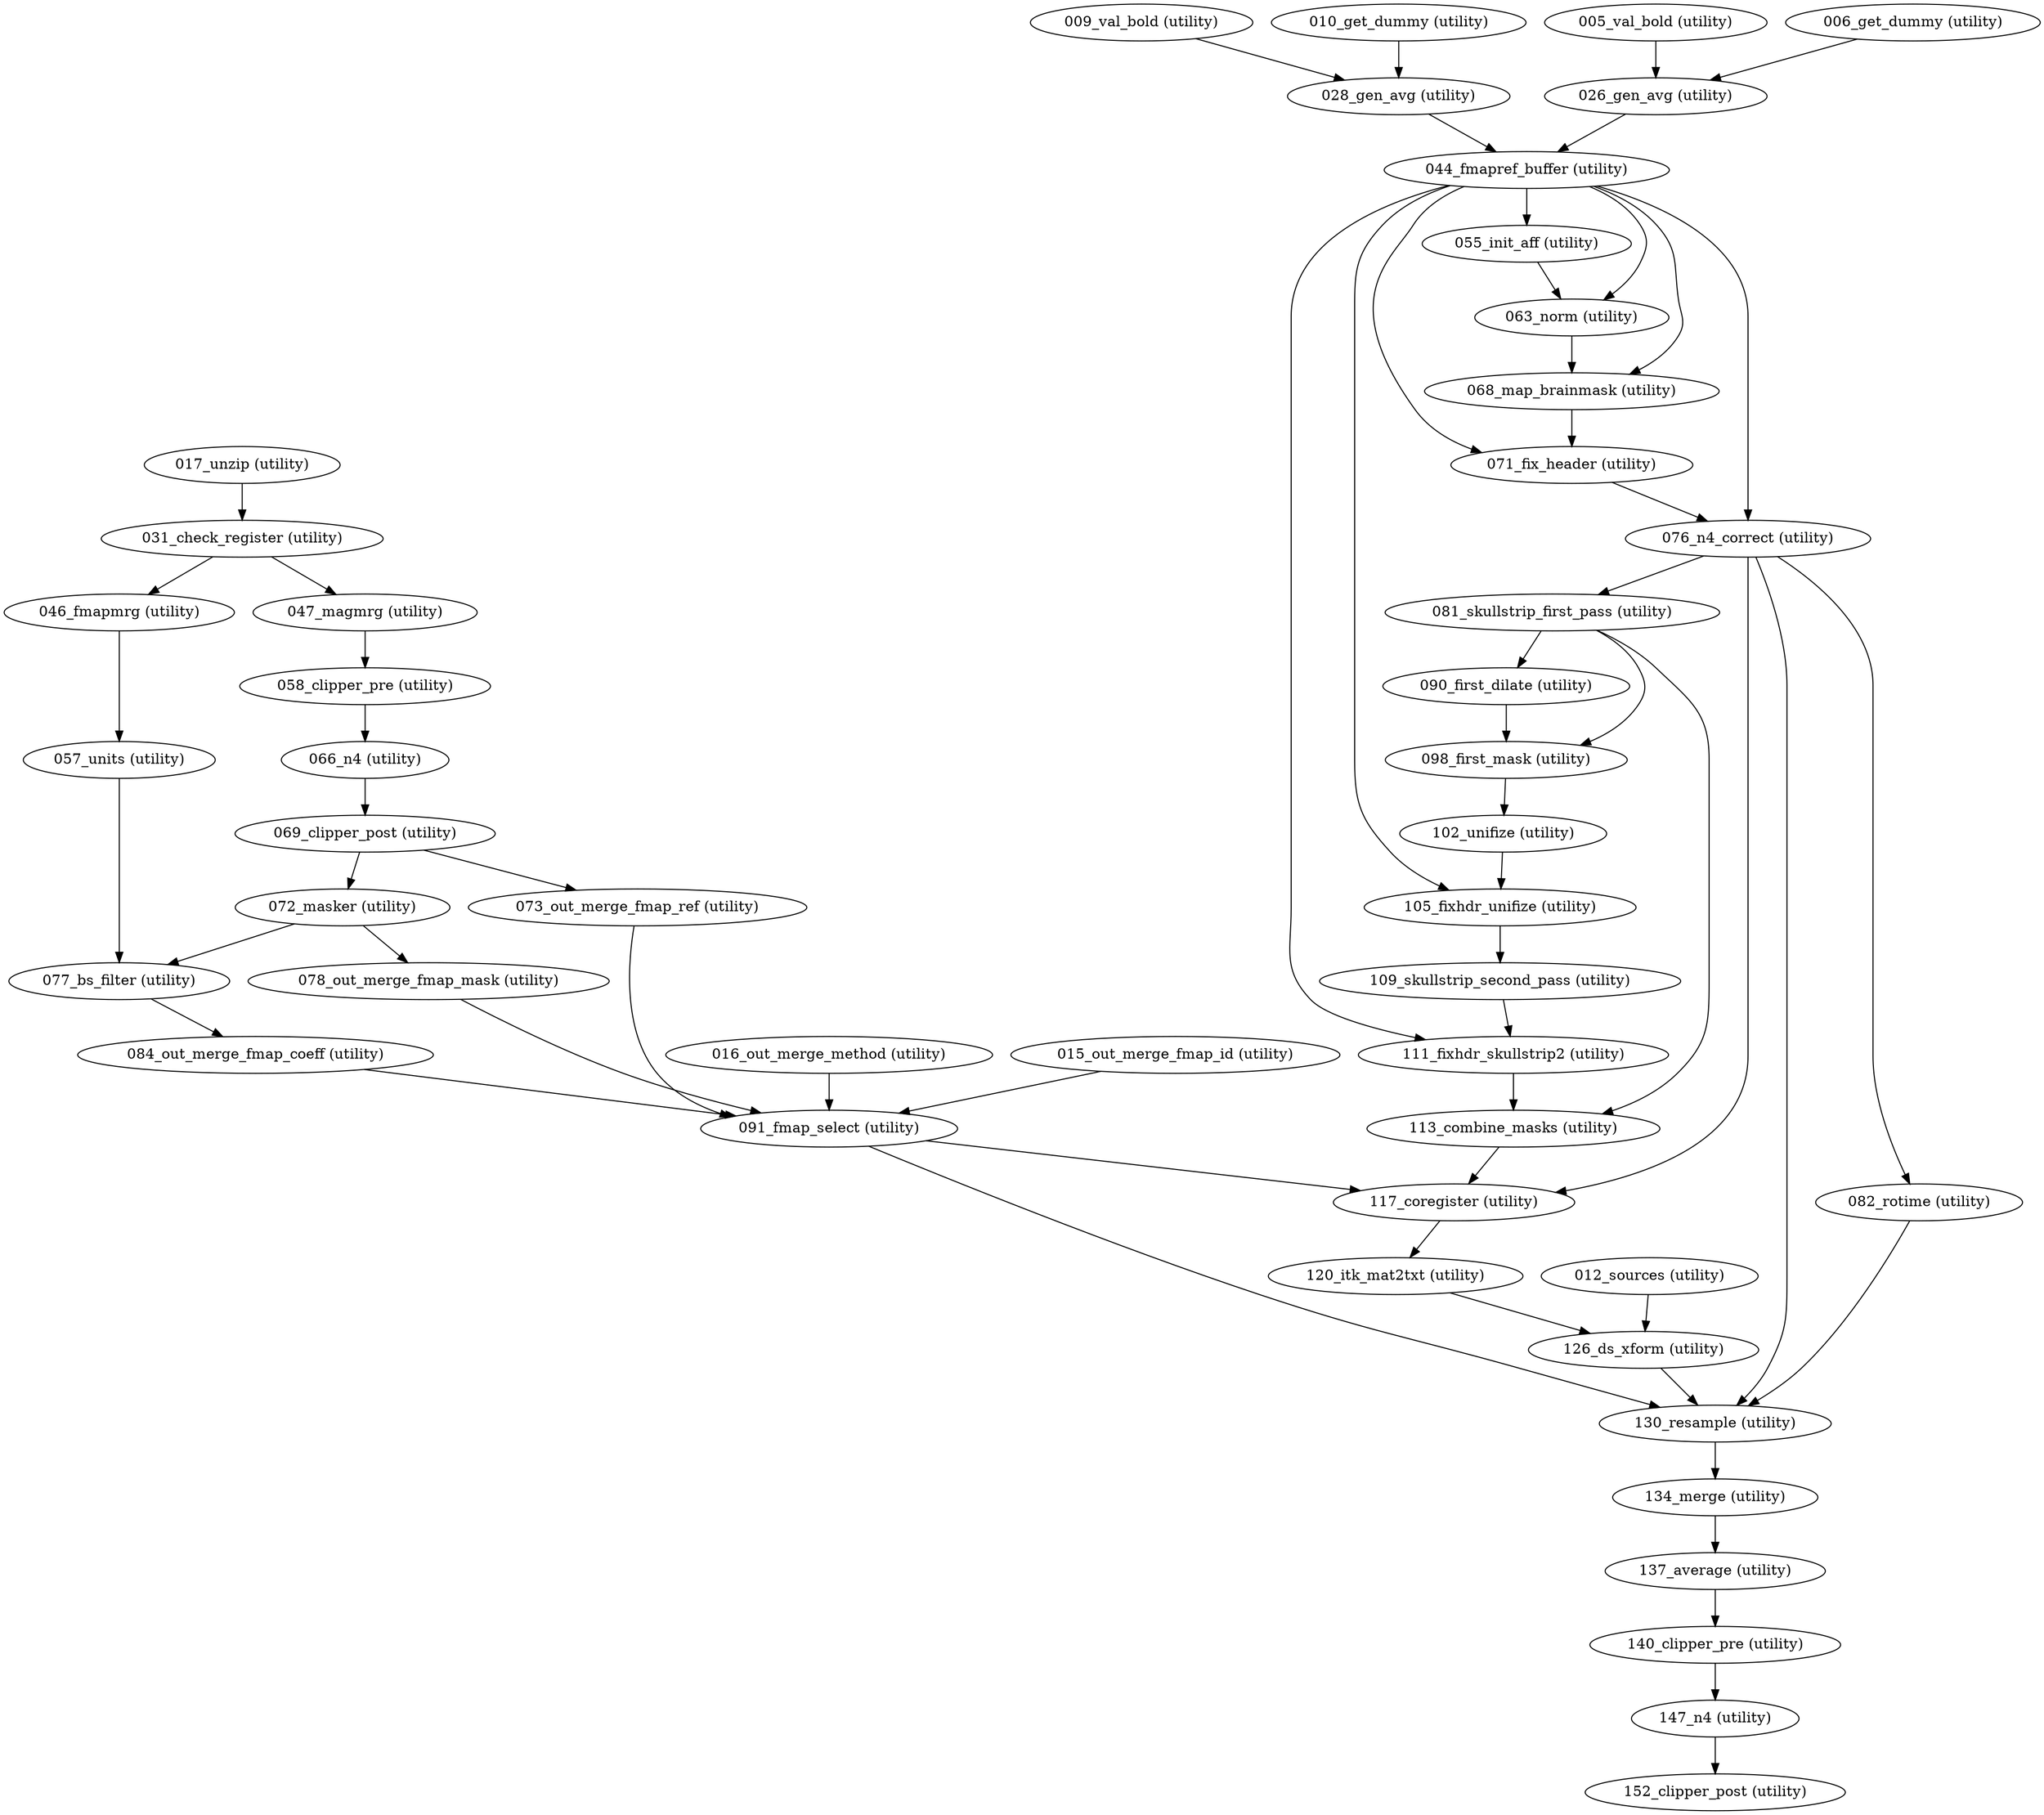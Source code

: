 strict digraph {
"147_n4 (utility)";
"152_clipper_post (utility)";
"140_clipper_pre (utility)";
"137_average (utility)";
"134_merge (utility)";
"130_resample (utility)";
"082_rotime (utility)";
"076_n4_correct (utility)";
"117_coregister (utility)";
"081_skullstrip_first_pass (utility)";
"091_fmap_select (utility)";
"126_ds_xform (utility)";
"071_fix_header (utility)";
"044_fmapref_buffer (utility)";
"068_map_brainmask (utility)";
"063_norm (utility)";
"055_init_aff (utility)";
"111_fixhdr_skullstrip2 (utility)";
"105_fixhdr_unifize (utility)";
"073_out_merge_fmap_ref (utility)";
"084_out_merge_fmap_coeff (utility)";
"078_out_merge_fmap_mask (utility)";
"016_out_merge_method (utility)";
"015_out_merge_fmap_id (utility)";
"012_sources (utility)";
"120_itk_mat2txt (utility)";
"028_gen_avg (utility)";
"026_gen_avg (utility)";
"069_clipper_post (utility)";
"072_masker (utility)";
"077_bs_filter (utility)";
"009_val_bold (utility)";
"010_get_dummy (utility)";
"005_val_bold (utility)";
"006_get_dummy (utility)";
"066_n4 (utility)";
"057_units (utility)";
"113_combine_masks (utility)";
"058_clipper_pre (utility)";
"046_fmapmrg (utility)";
"098_first_mask (utility)";
"090_first_dilate (utility)";
"047_magmrg (utility)";
"031_check_register (utility)";
"109_skullstrip_second_pass (utility)";
"017_unzip (utility)";
"102_unifize (utility)";
"147_n4 (utility)" -> "152_clipper_post (utility)";
"140_clipper_pre (utility)" -> "147_n4 (utility)";
"137_average (utility)" -> "140_clipper_pre (utility)";
"134_merge (utility)" -> "137_average (utility)";
"130_resample (utility)" -> "134_merge (utility)";
"082_rotime (utility)" -> "130_resample (utility)";
"076_n4_correct (utility)" -> "130_resample (utility)";
"076_n4_correct (utility)" -> "082_rotime (utility)";
"076_n4_correct (utility)" -> "117_coregister (utility)";
"076_n4_correct (utility)" -> "081_skullstrip_first_pass (utility)";
"117_coregister (utility)" -> "120_itk_mat2txt (utility)";
"081_skullstrip_first_pass (utility)" -> "113_combine_masks (utility)";
"081_skullstrip_first_pass (utility)" -> "098_first_mask (utility)";
"081_skullstrip_first_pass (utility)" -> "090_first_dilate (utility)";
"091_fmap_select (utility)" -> "130_resample (utility)";
"091_fmap_select (utility)" -> "117_coregister (utility)";
"126_ds_xform (utility)" -> "130_resample (utility)";
"071_fix_header (utility)" -> "076_n4_correct (utility)";
"044_fmapref_buffer (utility)" -> "076_n4_correct (utility)";
"044_fmapref_buffer (utility)" -> "071_fix_header (utility)";
"044_fmapref_buffer (utility)" -> "068_map_brainmask (utility)";
"044_fmapref_buffer (utility)" -> "063_norm (utility)";
"044_fmapref_buffer (utility)" -> "055_init_aff (utility)";
"044_fmapref_buffer (utility)" -> "111_fixhdr_skullstrip2 (utility)";
"044_fmapref_buffer (utility)" -> "105_fixhdr_unifize (utility)";
"068_map_brainmask (utility)" -> "071_fix_header (utility)";
"063_norm (utility)" -> "068_map_brainmask (utility)";
"055_init_aff (utility)" -> "063_norm (utility)";
"111_fixhdr_skullstrip2 (utility)" -> "113_combine_masks (utility)";
"105_fixhdr_unifize (utility)" -> "109_skullstrip_second_pass (utility)";
"073_out_merge_fmap_ref (utility)" -> "091_fmap_select (utility)";
"084_out_merge_fmap_coeff (utility)" -> "091_fmap_select (utility)";
"078_out_merge_fmap_mask (utility)" -> "091_fmap_select (utility)";
"016_out_merge_method (utility)" -> "091_fmap_select (utility)";
"015_out_merge_fmap_id (utility)" -> "091_fmap_select (utility)";
"012_sources (utility)" -> "126_ds_xform (utility)";
"120_itk_mat2txt (utility)" -> "126_ds_xform (utility)";
"028_gen_avg (utility)" -> "044_fmapref_buffer (utility)";
"026_gen_avg (utility)" -> "044_fmapref_buffer (utility)";
"069_clipper_post (utility)" -> "073_out_merge_fmap_ref (utility)";
"069_clipper_post (utility)" -> "072_masker (utility)";
"072_masker (utility)" -> "078_out_merge_fmap_mask (utility)";
"072_masker (utility)" -> "077_bs_filter (utility)";
"077_bs_filter (utility)" -> "084_out_merge_fmap_coeff (utility)";
"009_val_bold (utility)" -> "028_gen_avg (utility)";
"010_get_dummy (utility)" -> "028_gen_avg (utility)";
"005_val_bold (utility)" -> "026_gen_avg (utility)";
"006_get_dummy (utility)" -> "026_gen_avg (utility)";
"066_n4 (utility)" -> "069_clipper_post (utility)";
"057_units (utility)" -> "077_bs_filter (utility)";
"113_combine_masks (utility)" -> "117_coregister (utility)";
"058_clipper_pre (utility)" -> "066_n4 (utility)";
"046_fmapmrg (utility)" -> "057_units (utility)";
"098_first_mask (utility)" -> "102_unifize (utility)";
"090_first_dilate (utility)" -> "098_first_mask (utility)";
"047_magmrg (utility)" -> "058_clipper_pre (utility)";
"031_check_register (utility)" -> "046_fmapmrg (utility)";
"031_check_register (utility)" -> "047_magmrg (utility)";
"109_skullstrip_second_pass (utility)" -> "111_fixhdr_skullstrip2 (utility)";
"017_unzip (utility)" -> "031_check_register (utility)";
"102_unifize (utility)" -> "105_fixhdr_unifize (utility)";
}
